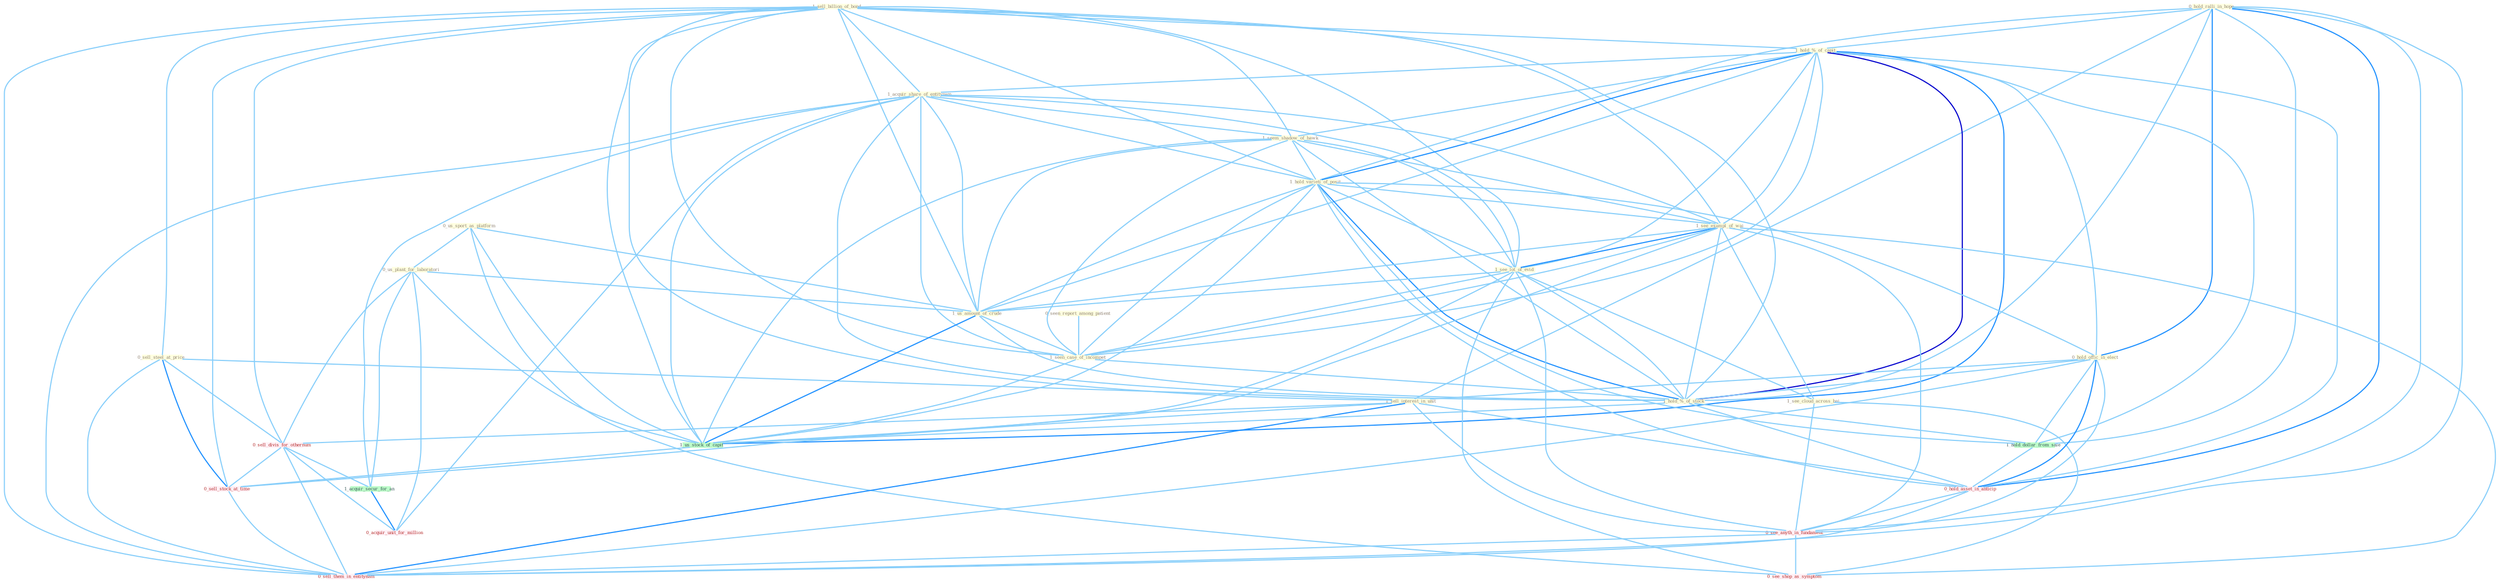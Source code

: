 Graph G{ 
    node
    [shape=polygon,style=filled,width=.5,height=.06,color="#BDFCC9",fixedsize=true,fontsize=4,
    fontcolor="#2f4f4f"];
    {node
    [color="#ffffe0", fontcolor="#8b7d6b"] "1_sell_billion_of_bond " "0_hold_ralli_in_hope " "1_hold_%_of_capit " "1_acquir_share_of_entitynam " "0_sell_steel_at_price " "0_seen_report_among_patient " "1_seem_shadow_of_hawk " "1_hold_varieti_of_posit " "1_see_exampl_of_wai " "1_see_lot_of_evid " "1_see_cloud_across_bai " "0_us_sport_as_platform " "0_us_plant_for_laboratori " "0_hold_offic_in_elect " "1_us_amount_of_crude " "1_sell_interest_in_unit " "1_seen_case_of_incompet " "1_hold_%_of_stock "}
{node [color="#fff0f5", fontcolor="#b22222"] "0_sell_divis_for_othernum " "0_hold_asset_in_anticip " "0_sell_stock_at_time " "0_see_anyth_in_fundament " "0_acquir_unit_for_million " "0_see_shop_as_symptom " "0_sell_them_in_entitynam "}
edge [color="#B0E2FF"];

	"1_sell_billion_of_bond " -- "1_hold_%_of_capit " [w="1", color="#87cefa" ];
	"1_sell_billion_of_bond " -- "1_acquir_share_of_entitynam " [w="1", color="#87cefa" ];
	"1_sell_billion_of_bond " -- "0_sell_steel_at_price " [w="1", color="#87cefa" ];
	"1_sell_billion_of_bond " -- "1_seem_shadow_of_hawk " [w="1", color="#87cefa" ];
	"1_sell_billion_of_bond " -- "1_hold_varieti_of_posit " [w="1", color="#87cefa" ];
	"1_sell_billion_of_bond " -- "1_see_exampl_of_wai " [w="1", color="#87cefa" ];
	"1_sell_billion_of_bond " -- "1_see_lot_of_evid " [w="1", color="#87cefa" ];
	"1_sell_billion_of_bond " -- "1_us_amount_of_crude " [w="1", color="#87cefa" ];
	"1_sell_billion_of_bond " -- "1_sell_interest_in_unit " [w="1", color="#87cefa" ];
	"1_sell_billion_of_bond " -- "1_seen_case_of_incompet " [w="1", color="#87cefa" ];
	"1_sell_billion_of_bond " -- "1_hold_%_of_stock " [w="1", color="#87cefa" ];
	"1_sell_billion_of_bond " -- "0_sell_divis_for_othernum " [w="1", color="#87cefa" ];
	"1_sell_billion_of_bond " -- "1_us_stock_of_capit " [w="1", color="#87cefa" ];
	"1_sell_billion_of_bond " -- "0_sell_stock_at_time " [w="1", color="#87cefa" ];
	"1_sell_billion_of_bond " -- "0_sell_them_in_entitynam " [w="1", color="#87cefa" ];
	"0_hold_ralli_in_hope " -- "1_hold_%_of_capit " [w="1", color="#87cefa" ];
	"0_hold_ralli_in_hope " -- "1_hold_varieti_of_posit " [w="1", color="#87cefa" ];
	"0_hold_ralli_in_hope " -- "0_hold_offic_in_elect " [w="2", color="#1e90ff" , len=0.8];
	"0_hold_ralli_in_hope " -- "1_sell_interest_in_unit " [w="1", color="#87cefa" ];
	"0_hold_ralli_in_hope " -- "1_hold_%_of_stock " [w="1", color="#87cefa" ];
	"0_hold_ralli_in_hope " -- "1_hold_dollar_from_sale " [w="1", color="#87cefa" ];
	"0_hold_ralli_in_hope " -- "0_hold_asset_in_anticip " [w="2", color="#1e90ff" , len=0.8];
	"0_hold_ralli_in_hope " -- "0_see_anyth_in_fundament " [w="1", color="#87cefa" ];
	"0_hold_ralli_in_hope " -- "0_sell_them_in_entitynam " [w="1", color="#87cefa" ];
	"1_hold_%_of_capit " -- "1_acquir_share_of_entitynam " [w="1", color="#87cefa" ];
	"1_hold_%_of_capit " -- "1_seem_shadow_of_hawk " [w="1", color="#87cefa" ];
	"1_hold_%_of_capit " -- "1_hold_varieti_of_posit " [w="2", color="#1e90ff" , len=0.8];
	"1_hold_%_of_capit " -- "1_see_exampl_of_wai " [w="1", color="#87cefa" ];
	"1_hold_%_of_capit " -- "1_see_lot_of_evid " [w="1", color="#87cefa" ];
	"1_hold_%_of_capit " -- "0_hold_offic_in_elect " [w="1", color="#87cefa" ];
	"1_hold_%_of_capit " -- "1_us_amount_of_crude " [w="1", color="#87cefa" ];
	"1_hold_%_of_capit " -- "1_seen_case_of_incompet " [w="1", color="#87cefa" ];
	"1_hold_%_of_capit " -- "1_hold_%_of_stock " [w="3", color="#0000cd" , len=0.6];
	"1_hold_%_of_capit " -- "1_us_stock_of_capit " [w="2", color="#1e90ff" , len=0.8];
	"1_hold_%_of_capit " -- "1_hold_dollar_from_sale " [w="1", color="#87cefa" ];
	"1_hold_%_of_capit " -- "0_hold_asset_in_anticip " [w="1", color="#87cefa" ];
	"1_acquir_share_of_entitynam " -- "1_seem_shadow_of_hawk " [w="1", color="#87cefa" ];
	"1_acquir_share_of_entitynam " -- "1_hold_varieti_of_posit " [w="1", color="#87cefa" ];
	"1_acquir_share_of_entitynam " -- "1_see_exampl_of_wai " [w="1", color="#87cefa" ];
	"1_acquir_share_of_entitynam " -- "1_see_lot_of_evid " [w="1", color="#87cefa" ];
	"1_acquir_share_of_entitynam " -- "1_us_amount_of_crude " [w="1", color="#87cefa" ];
	"1_acquir_share_of_entitynam " -- "1_seen_case_of_incompet " [w="1", color="#87cefa" ];
	"1_acquir_share_of_entitynam " -- "1_hold_%_of_stock " [w="1", color="#87cefa" ];
	"1_acquir_share_of_entitynam " -- "1_acquir_secur_for_an " [w="1", color="#87cefa" ];
	"1_acquir_share_of_entitynam " -- "1_us_stock_of_capit " [w="1", color="#87cefa" ];
	"1_acquir_share_of_entitynam " -- "0_acquir_unit_for_million " [w="1", color="#87cefa" ];
	"1_acquir_share_of_entitynam " -- "0_sell_them_in_entitynam " [w="1", color="#87cefa" ];
	"0_sell_steel_at_price " -- "1_sell_interest_in_unit " [w="1", color="#87cefa" ];
	"0_sell_steel_at_price " -- "0_sell_divis_for_othernum " [w="1", color="#87cefa" ];
	"0_sell_steel_at_price " -- "0_sell_stock_at_time " [w="2", color="#1e90ff" , len=0.8];
	"0_sell_steel_at_price " -- "0_sell_them_in_entitynam " [w="1", color="#87cefa" ];
	"0_seen_report_among_patient " -- "1_seen_case_of_incompet " [w="1", color="#87cefa" ];
	"1_seem_shadow_of_hawk " -- "1_hold_varieti_of_posit " [w="1", color="#87cefa" ];
	"1_seem_shadow_of_hawk " -- "1_see_exampl_of_wai " [w="1", color="#87cefa" ];
	"1_seem_shadow_of_hawk " -- "1_see_lot_of_evid " [w="1", color="#87cefa" ];
	"1_seem_shadow_of_hawk " -- "1_us_amount_of_crude " [w="1", color="#87cefa" ];
	"1_seem_shadow_of_hawk " -- "1_seen_case_of_incompet " [w="1", color="#87cefa" ];
	"1_seem_shadow_of_hawk " -- "1_hold_%_of_stock " [w="1", color="#87cefa" ];
	"1_seem_shadow_of_hawk " -- "1_us_stock_of_capit " [w="1", color="#87cefa" ];
	"1_hold_varieti_of_posit " -- "1_see_exampl_of_wai " [w="1", color="#87cefa" ];
	"1_hold_varieti_of_posit " -- "1_see_lot_of_evid " [w="1", color="#87cefa" ];
	"1_hold_varieti_of_posit " -- "0_hold_offic_in_elect " [w="1", color="#87cefa" ];
	"1_hold_varieti_of_posit " -- "1_us_amount_of_crude " [w="1", color="#87cefa" ];
	"1_hold_varieti_of_posit " -- "1_seen_case_of_incompet " [w="1", color="#87cefa" ];
	"1_hold_varieti_of_posit " -- "1_hold_%_of_stock " [w="2", color="#1e90ff" , len=0.8];
	"1_hold_varieti_of_posit " -- "1_us_stock_of_capit " [w="1", color="#87cefa" ];
	"1_hold_varieti_of_posit " -- "1_hold_dollar_from_sale " [w="1", color="#87cefa" ];
	"1_hold_varieti_of_posit " -- "0_hold_asset_in_anticip " [w="1", color="#87cefa" ];
	"1_see_exampl_of_wai " -- "1_see_lot_of_evid " [w="2", color="#1e90ff" , len=0.8];
	"1_see_exampl_of_wai " -- "1_see_cloud_across_bai " [w="1", color="#87cefa" ];
	"1_see_exampl_of_wai " -- "1_us_amount_of_crude " [w="1", color="#87cefa" ];
	"1_see_exampl_of_wai " -- "1_seen_case_of_incompet " [w="1", color="#87cefa" ];
	"1_see_exampl_of_wai " -- "1_hold_%_of_stock " [w="1", color="#87cefa" ];
	"1_see_exampl_of_wai " -- "1_us_stock_of_capit " [w="1", color="#87cefa" ];
	"1_see_exampl_of_wai " -- "0_see_anyth_in_fundament " [w="1", color="#87cefa" ];
	"1_see_exampl_of_wai " -- "0_see_shop_as_symptom " [w="1", color="#87cefa" ];
	"1_see_lot_of_evid " -- "1_see_cloud_across_bai " [w="1", color="#87cefa" ];
	"1_see_lot_of_evid " -- "1_us_amount_of_crude " [w="1", color="#87cefa" ];
	"1_see_lot_of_evid " -- "1_seen_case_of_incompet " [w="1", color="#87cefa" ];
	"1_see_lot_of_evid " -- "1_hold_%_of_stock " [w="1", color="#87cefa" ];
	"1_see_lot_of_evid " -- "1_us_stock_of_capit " [w="1", color="#87cefa" ];
	"1_see_lot_of_evid " -- "0_see_anyth_in_fundament " [w="1", color="#87cefa" ];
	"1_see_lot_of_evid " -- "0_see_shop_as_symptom " [w="1", color="#87cefa" ];
	"1_see_cloud_across_bai " -- "0_see_anyth_in_fundament " [w="1", color="#87cefa" ];
	"1_see_cloud_across_bai " -- "0_see_shop_as_symptom " [w="1", color="#87cefa" ];
	"0_us_sport_as_platform " -- "0_us_plant_for_laboratori " [w="1", color="#87cefa" ];
	"0_us_sport_as_platform " -- "1_us_amount_of_crude " [w="1", color="#87cefa" ];
	"0_us_sport_as_platform " -- "1_us_stock_of_capit " [w="1", color="#87cefa" ];
	"0_us_sport_as_platform " -- "0_see_shop_as_symptom " [w="1", color="#87cefa" ];
	"0_us_plant_for_laboratori " -- "1_us_amount_of_crude " [w="1", color="#87cefa" ];
	"0_us_plant_for_laboratori " -- "0_sell_divis_for_othernum " [w="1", color="#87cefa" ];
	"0_us_plant_for_laboratori " -- "1_acquir_secur_for_an " [w="1", color="#87cefa" ];
	"0_us_plant_for_laboratori " -- "1_us_stock_of_capit " [w="1", color="#87cefa" ];
	"0_us_plant_for_laboratori " -- "0_acquir_unit_for_million " [w="1", color="#87cefa" ];
	"0_hold_offic_in_elect " -- "1_sell_interest_in_unit " [w="1", color="#87cefa" ];
	"0_hold_offic_in_elect " -- "1_hold_%_of_stock " [w="1", color="#87cefa" ];
	"0_hold_offic_in_elect " -- "1_hold_dollar_from_sale " [w="1", color="#87cefa" ];
	"0_hold_offic_in_elect " -- "0_hold_asset_in_anticip " [w="2", color="#1e90ff" , len=0.8];
	"0_hold_offic_in_elect " -- "0_see_anyth_in_fundament " [w="1", color="#87cefa" ];
	"0_hold_offic_in_elect " -- "0_sell_them_in_entitynam " [w="1", color="#87cefa" ];
	"1_us_amount_of_crude " -- "1_seen_case_of_incompet " [w="1", color="#87cefa" ];
	"1_us_amount_of_crude " -- "1_hold_%_of_stock " [w="1", color="#87cefa" ];
	"1_us_amount_of_crude " -- "1_us_stock_of_capit " [w="2", color="#1e90ff" , len=0.8];
	"1_sell_interest_in_unit " -- "0_sell_divis_for_othernum " [w="1", color="#87cefa" ];
	"1_sell_interest_in_unit " -- "0_hold_asset_in_anticip " [w="1", color="#87cefa" ];
	"1_sell_interest_in_unit " -- "0_sell_stock_at_time " [w="1", color="#87cefa" ];
	"1_sell_interest_in_unit " -- "0_see_anyth_in_fundament " [w="1", color="#87cefa" ];
	"1_sell_interest_in_unit " -- "0_sell_them_in_entitynam " [w="2", color="#1e90ff" , len=0.8];
	"1_seen_case_of_incompet " -- "1_hold_%_of_stock " [w="1", color="#87cefa" ];
	"1_seen_case_of_incompet " -- "1_us_stock_of_capit " [w="1", color="#87cefa" ];
	"1_hold_%_of_stock " -- "1_us_stock_of_capit " [w="1", color="#87cefa" ];
	"1_hold_%_of_stock " -- "1_hold_dollar_from_sale " [w="1", color="#87cefa" ];
	"1_hold_%_of_stock " -- "0_hold_asset_in_anticip " [w="1", color="#87cefa" ];
	"0_sell_divis_for_othernum " -- "1_acquir_secur_for_an " [w="1", color="#87cefa" ];
	"0_sell_divis_for_othernum " -- "0_sell_stock_at_time " [w="1", color="#87cefa" ];
	"0_sell_divis_for_othernum " -- "0_acquir_unit_for_million " [w="1", color="#87cefa" ];
	"0_sell_divis_for_othernum " -- "0_sell_them_in_entitynam " [w="1", color="#87cefa" ];
	"1_acquir_secur_for_an " -- "0_acquir_unit_for_million " [w="2", color="#1e90ff" , len=0.8];
	"1_us_stock_of_capit " -- "0_sell_stock_at_time " [w="1", color="#87cefa" ];
	"1_hold_dollar_from_sale " -- "0_hold_asset_in_anticip " [w="1", color="#87cefa" ];
	"0_hold_asset_in_anticip " -- "0_see_anyth_in_fundament " [w="1", color="#87cefa" ];
	"0_hold_asset_in_anticip " -- "0_sell_them_in_entitynam " [w="1", color="#87cefa" ];
	"0_sell_stock_at_time " -- "0_sell_them_in_entitynam " [w="1", color="#87cefa" ];
	"0_see_anyth_in_fundament " -- "0_see_shop_as_symptom " [w="1", color="#87cefa" ];
	"0_see_anyth_in_fundament " -- "0_sell_them_in_entitynam " [w="1", color="#87cefa" ];
}